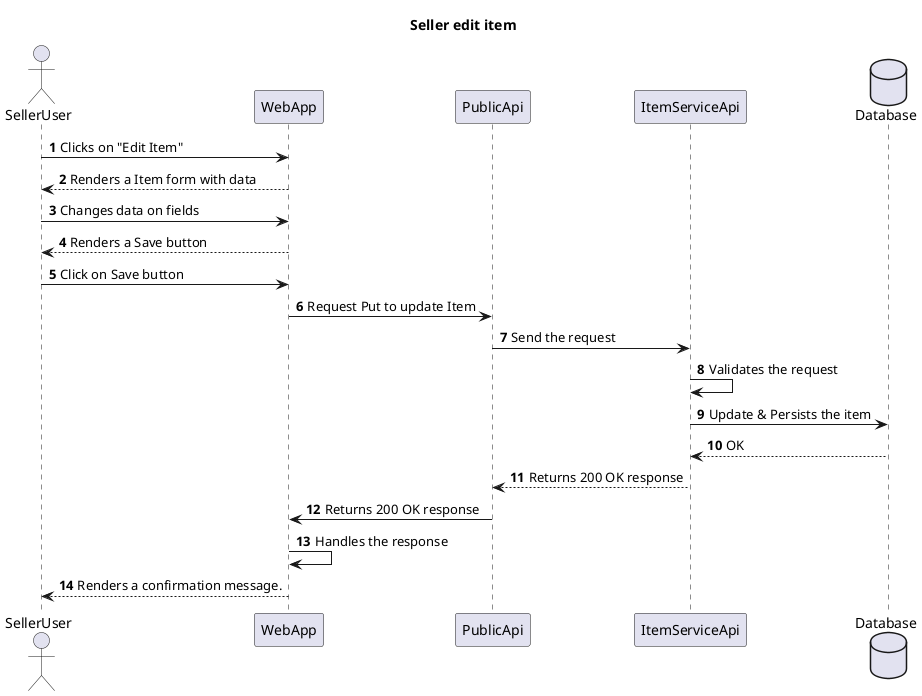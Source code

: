 @startuml
title Seller edit item

autonumber

actor SellerUser
participant WebApp
participant PublicApi
participant ItemServiceApi
database Database

SellerUser -> WebApp : Clicks on "Edit Item"
WebApp --> SellerUser: Renders a Item form with data

SellerUser -> WebApp: Changes data on fields
WebApp --> SellerUser: Renders a Save button

SellerUser -> WebApp: Click on Save button
WebApp -> PublicApi: Request Put to update Item
PublicApi -> ItemServiceApi: Send the request
ItemServiceApi -> ItemServiceApi: Validates the request
ItemServiceApi -> Database : Update & Persists the item
Database --> ItemServiceApi: OK
ItemServiceApi --> PublicApi: Returns 200 OK response
PublicApi -> WebApp:  Returns 200 OK response
WebApp -> WebApp: Handles the response
WebApp --> SellerUser: Renders a confirmation message.

@enduml